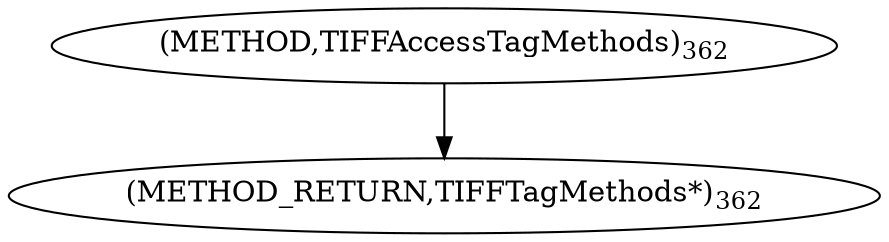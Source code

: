 digraph "TIFFAccessTagMethods" {  
"8494" [label = <(METHOD,TIFFAccessTagMethods)<SUB>362</SUB>> ]
"8496" [label = <(METHOD_RETURN,TIFFTagMethods*)<SUB>362</SUB>> ]
  "8494" -> "8496" 
}
